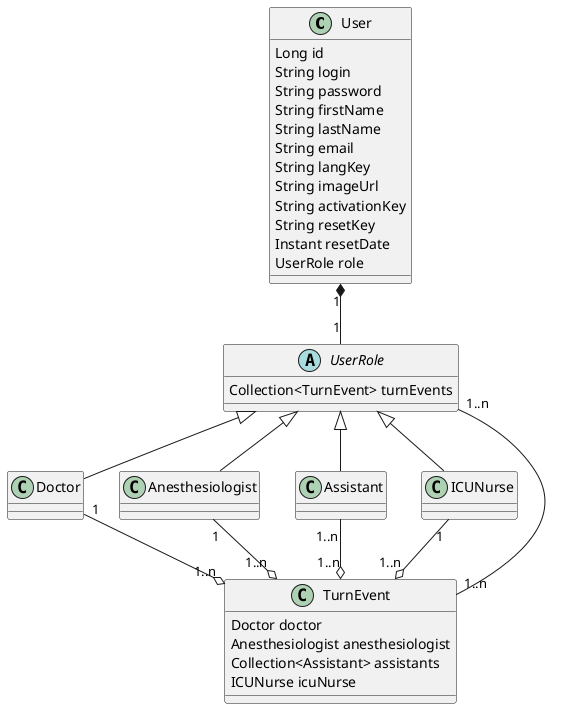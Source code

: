 @startuml
    class User {
        Long id
        String login
        String password
        String firstName
        String lastName
        String email
        String langKey
        String imageUrl
        String activationKey
        String resetKey
        Instant resetDate
        UserRole role
    }

    abstract class UserRole {
        Collection<TurnEvent> turnEvents
    }

    class Doctor {
    }
    class Anesthesiologist {
    }
    class Assistant {
    }
    class ICUNurse {
    }

    class TurnEvent {
        Doctor doctor
        Anesthesiologist anesthesiologist
        Collection<Assistant> assistants
        ICUNurse icuNurse
    }

    User "1" *-- "1" UserRole
    Doctor -up-|> UserRole
    Anesthesiologist -up-|> UserRole
    Assistant -up-|> UserRole
    ICUNurse -up-|> UserRole

    Doctor "1" --o "1..n" TurnEvent
    Anesthesiologist "1" --o "1..n" TurnEvent
    Assistant "1..n" --o "1..n" TurnEvent
    ICUNurse "1" --o "1..n" TurnEvent

    UserRole "1..n" -- "1..n" TurnEvent

@enduml
